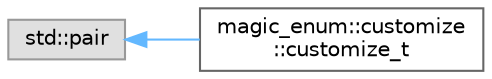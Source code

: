 digraph "クラス階層図"
{
 // LATEX_PDF_SIZE
  bgcolor="transparent";
  edge [fontname=Helvetica,fontsize=10,labelfontname=Helvetica,labelfontsize=10];
  node [fontname=Helvetica,fontsize=10,shape=box,height=0.2,width=0.4];
  rankdir="LR";
  Node0 [id="Node000000",label="std::pair",height=0.2,width=0.4,color="grey60", fillcolor="#E0E0E0", style="filled",tooltip=" "];
  Node0 -> Node1 [id="edge38_Node000000_Node000001",dir="back",color="steelblue1",style="solid",tooltip=" "];
  Node1 [id="Node000001",label="magic_enum::customize\l::customize_t",height=0.2,width=0.4,color="grey40", fillcolor="white", style="filled",URL="$classmagic__enum_1_1customize_1_1customize__t.html",tooltip=" "];
}
